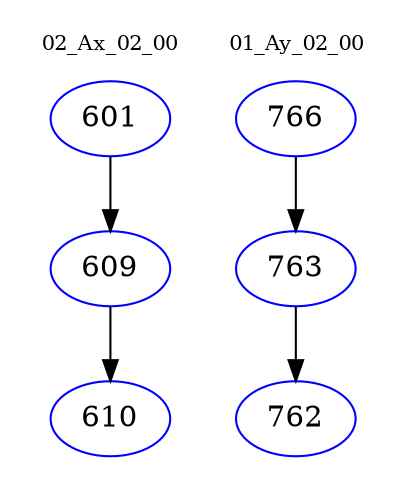 digraph{
subgraph cluster_0 {
color = white
label = "02_Ax_02_00";
fontsize=10;
T0_601 [label="601", color="blue"]
T0_601 -> T0_609 [color="black"]
T0_609 [label="609", color="blue"]
T0_609 -> T0_610 [color="black"]
T0_610 [label="610", color="blue"]
}
subgraph cluster_1 {
color = white
label = "01_Ay_02_00";
fontsize=10;
T1_766 [label="766", color="blue"]
T1_766 -> T1_763 [color="black"]
T1_763 [label="763", color="blue"]
T1_763 -> T1_762 [color="black"]
T1_762 [label="762", color="blue"]
}
}
